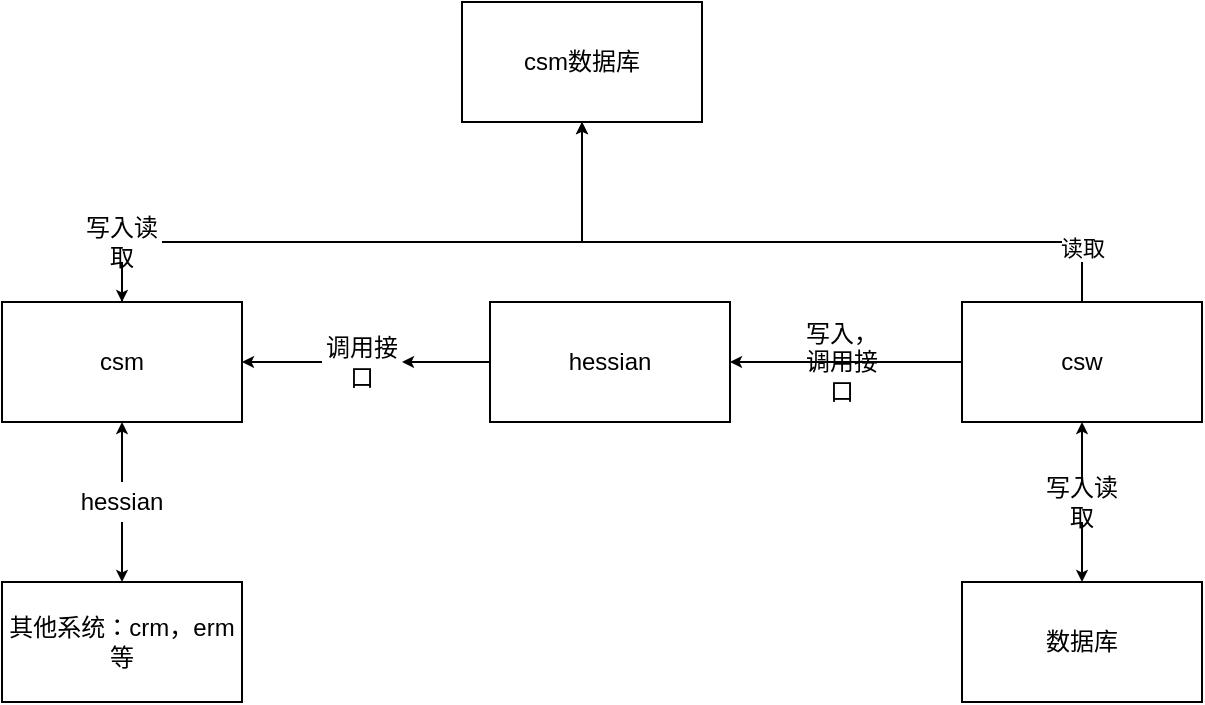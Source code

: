 <mxfile version="14.2.7" type="github">
  <diagram id="UE8eQSSXFoSJiq7shUUV" name="Page-1">
    <mxGraphModel dx="839" dy="394" grid="1" gridSize="10" guides="1" tooltips="1" connect="1" arrows="1" fold="1" page="1" pageScale="1" pageWidth="827" pageHeight="1169" math="0" shadow="0">
      <root>
        <mxCell id="0" />
        <mxCell id="1" parent="0" />
        <mxCell id="14kvWUV_quERHJc_PtYc-1" value="csm数据库" style="rounded=0;whiteSpace=wrap;html=1;" parent="1" vertex="1">
          <mxGeometry x="340" y="130" width="120" height="60" as="geometry" />
        </mxCell>
        <mxCell id="14kvWUV_quERHJc_PtYc-2" value="csm" style="rounded=0;whiteSpace=wrap;html=1;" parent="1" vertex="1">
          <mxGeometry x="110" y="280" width="120" height="60" as="geometry" />
        </mxCell>
        <mxCell id="d7TN0npvr_UU3JJ0cC5B-6" style="edgeStyle=orthogonalEdgeStyle;rounded=0;orthogonalLoop=1;jettySize=auto;html=1;entryX=1;entryY=0.5;entryDx=0;entryDy=0;startSize=3;endSize=3;" parent="1" source="d7TN0npvr_UU3JJ0cC5B-7" target="14kvWUV_quERHJc_PtYc-2" edge="1">
          <mxGeometry relative="1" as="geometry" />
        </mxCell>
        <mxCell id="14kvWUV_quERHJc_PtYc-5" value="hessian" style="rounded=0;whiteSpace=wrap;html=1;" parent="1" vertex="1">
          <mxGeometry x="354" y="280" width="120" height="60" as="geometry" />
        </mxCell>
        <mxCell id="d7TN0npvr_UU3JJ0cC5B-1" style="edgeStyle=orthogonalEdgeStyle;rounded=0;orthogonalLoop=1;jettySize=auto;html=1;startSize=3;endSize=3;" parent="1" source="14kvWUV_quERHJc_PtYc-6" target="14kvWUV_quERHJc_PtYc-1" edge="1">
          <mxGeometry relative="1" as="geometry">
            <Array as="points">
              <mxPoint x="650" y="250" />
              <mxPoint x="400" y="250" />
            </Array>
          </mxGeometry>
        </mxCell>
        <mxCell id="d7TN0npvr_UU3JJ0cC5B-3" value="读取" style="edgeLabel;html=1;align=center;verticalAlign=middle;resizable=0;points=[];" parent="d7TN0npvr_UU3JJ0cC5B-1" vertex="1" connectable="0">
          <mxGeometry x="-0.841" relative="1" as="geometry">
            <mxPoint as="offset" />
          </mxGeometry>
        </mxCell>
        <mxCell id="d7TN0npvr_UU3JJ0cC5B-4" value="" style="edgeStyle=orthogonalEdgeStyle;rounded=0;orthogonalLoop=1;jettySize=auto;html=1;startSize=3;endSize=3;" parent="1" source="14kvWUV_quERHJc_PtYc-6" target="14kvWUV_quERHJc_PtYc-5" edge="1">
          <mxGeometry relative="1" as="geometry" />
        </mxCell>
        <mxCell id="14kvWUV_quERHJc_PtYc-6" value="csw" style="rounded=0;whiteSpace=wrap;html=1;" parent="1" vertex="1">
          <mxGeometry x="590" y="280" width="120" height="60" as="geometry" />
        </mxCell>
        <mxCell id="14kvWUV_quERHJc_PtYc-7" value="数据库" style="rounded=0;whiteSpace=wrap;html=1;" parent="1" vertex="1">
          <mxGeometry x="590" y="420" width="120" height="60" as="geometry" />
        </mxCell>
        <mxCell id="14kvWUV_quERHJc_PtYc-35" value="" style="edgeStyle=orthogonalEdgeStyle;rounded=0;orthogonalLoop=1;jettySize=auto;html=1;startSize=3;endSize=3;" parent="1" source="14kvWUV_quERHJc_PtYc-34" target="14kvWUV_quERHJc_PtYc-1" edge="1">
          <mxGeometry relative="1" as="geometry" />
        </mxCell>
        <mxCell id="14kvWUV_quERHJc_PtYc-36" value="" style="edgeStyle=orthogonalEdgeStyle;rounded=0;orthogonalLoop=1;jettySize=auto;html=1;startSize=3;endSize=3;" parent="1" source="14kvWUV_quERHJc_PtYc-34" target="14kvWUV_quERHJc_PtYc-2" edge="1">
          <mxGeometry relative="1" as="geometry" />
        </mxCell>
        <mxCell id="14kvWUV_quERHJc_PtYc-34" value="写入读取" style="text;html=1;strokeColor=none;fillColor=none;align=center;verticalAlign=middle;whiteSpace=wrap;rounded=0;" parent="1" vertex="1">
          <mxGeometry x="150" y="240" width="40" height="20" as="geometry" />
        </mxCell>
        <mxCell id="14kvWUV_quERHJc_PtYc-38" value="" style="edgeStyle=orthogonalEdgeStyle;rounded=0;orthogonalLoop=1;jettySize=auto;html=1;startSize=3;endSize=3;" parent="1" source="14kvWUV_quERHJc_PtYc-37" target="14kvWUV_quERHJc_PtYc-6" edge="1">
          <mxGeometry relative="1" as="geometry" />
        </mxCell>
        <mxCell id="14kvWUV_quERHJc_PtYc-39" value="" style="edgeStyle=orthogonalEdgeStyle;rounded=0;orthogonalLoop=1;jettySize=auto;html=1;startSize=3;endSize=3;" parent="1" source="14kvWUV_quERHJc_PtYc-37" target="14kvWUV_quERHJc_PtYc-7" edge="1">
          <mxGeometry relative="1" as="geometry" />
        </mxCell>
        <mxCell id="14kvWUV_quERHJc_PtYc-37" value="写入读取" style="text;html=1;strokeColor=none;fillColor=none;align=center;verticalAlign=middle;whiteSpace=wrap;rounded=0;" parent="1" vertex="1">
          <mxGeometry x="630" y="370" width="40" height="20" as="geometry" />
        </mxCell>
        <mxCell id="14kvWUV_quERHJc_PtYc-40" value="其他系统：crm，erm等" style="rounded=0;whiteSpace=wrap;html=1;" parent="1" vertex="1">
          <mxGeometry x="110" y="420" width="120" height="60" as="geometry" />
        </mxCell>
        <mxCell id="14kvWUV_quERHJc_PtYc-44" value="" style="edgeStyle=orthogonalEdgeStyle;rounded=0;orthogonalLoop=1;jettySize=auto;html=1;startSize=3;endSize=3;" parent="1" source="14kvWUV_quERHJc_PtYc-41" target="14kvWUV_quERHJc_PtYc-40" edge="1">
          <mxGeometry relative="1" as="geometry" />
        </mxCell>
        <mxCell id="14kvWUV_quERHJc_PtYc-45" value="" style="edgeStyle=orthogonalEdgeStyle;rounded=0;orthogonalLoop=1;jettySize=auto;html=1;startSize=3;endSize=3;entryX=0.5;entryY=1;entryDx=0;entryDy=0;" parent="1" source="14kvWUV_quERHJc_PtYc-41" target="14kvWUV_quERHJc_PtYc-2" edge="1">
          <mxGeometry relative="1" as="geometry">
            <mxPoint x="230" y="370" as="targetPoint" />
            <Array as="points" />
          </mxGeometry>
        </mxCell>
        <mxCell id="14kvWUV_quERHJc_PtYc-41" value="hessian" style="text;html=1;strokeColor=none;fillColor=none;align=center;verticalAlign=middle;whiteSpace=wrap;rounded=0;" parent="1" vertex="1">
          <mxGeometry x="150" y="370" width="40" height="20" as="geometry" />
        </mxCell>
        <mxCell id="d7TN0npvr_UU3JJ0cC5B-5" value="写入，调用接口" style="text;html=1;strokeColor=none;fillColor=none;align=center;verticalAlign=middle;whiteSpace=wrap;rounded=0;" parent="1" vertex="1">
          <mxGeometry x="510" y="300" width="40" height="20" as="geometry" />
        </mxCell>
        <mxCell id="d7TN0npvr_UU3JJ0cC5B-7" value="调用接口" style="text;html=1;strokeColor=none;fillColor=none;align=center;verticalAlign=middle;whiteSpace=wrap;rounded=0;" parent="1" vertex="1">
          <mxGeometry x="270" y="300" width="40" height="20" as="geometry" />
        </mxCell>
        <mxCell id="d7TN0npvr_UU3JJ0cC5B-8" style="edgeStyle=orthogonalEdgeStyle;rounded=0;orthogonalLoop=1;jettySize=auto;html=1;entryX=1;entryY=0.5;entryDx=0;entryDy=0;startSize=3;endSize=3;" parent="1" source="14kvWUV_quERHJc_PtYc-5" target="d7TN0npvr_UU3JJ0cC5B-7" edge="1">
          <mxGeometry relative="1" as="geometry">
            <mxPoint x="354" y="310" as="sourcePoint" />
            <mxPoint x="230" y="310" as="targetPoint" />
          </mxGeometry>
        </mxCell>
      </root>
    </mxGraphModel>
  </diagram>
</mxfile>
